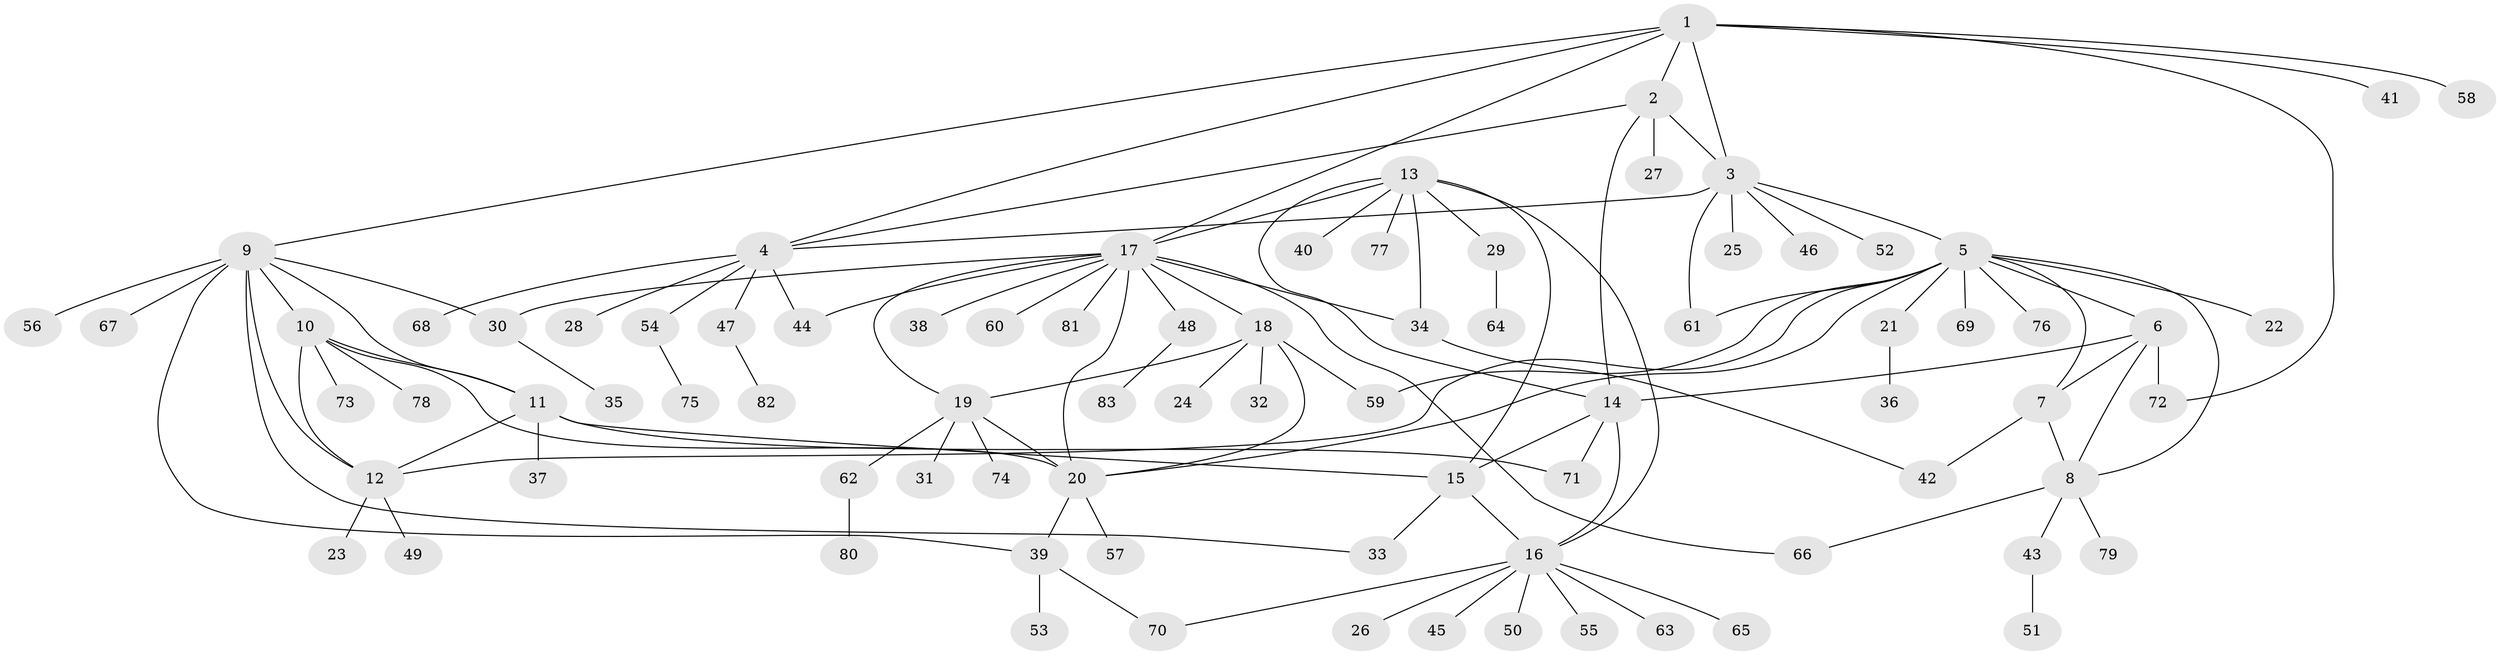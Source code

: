 // Generated by graph-tools (version 1.1) at 2025/37/03/09/25 02:37:24]
// undirected, 83 vertices, 115 edges
graph export_dot {
graph [start="1"]
  node [color=gray90,style=filled];
  1;
  2;
  3;
  4;
  5;
  6;
  7;
  8;
  9;
  10;
  11;
  12;
  13;
  14;
  15;
  16;
  17;
  18;
  19;
  20;
  21;
  22;
  23;
  24;
  25;
  26;
  27;
  28;
  29;
  30;
  31;
  32;
  33;
  34;
  35;
  36;
  37;
  38;
  39;
  40;
  41;
  42;
  43;
  44;
  45;
  46;
  47;
  48;
  49;
  50;
  51;
  52;
  53;
  54;
  55;
  56;
  57;
  58;
  59;
  60;
  61;
  62;
  63;
  64;
  65;
  66;
  67;
  68;
  69;
  70;
  71;
  72;
  73;
  74;
  75;
  76;
  77;
  78;
  79;
  80;
  81;
  82;
  83;
  1 -- 2;
  1 -- 3;
  1 -- 4;
  1 -- 9;
  1 -- 17;
  1 -- 41;
  1 -- 58;
  1 -- 72;
  2 -- 3;
  2 -- 4;
  2 -- 14;
  2 -- 27;
  3 -- 4;
  3 -- 5;
  3 -- 25;
  3 -- 46;
  3 -- 52;
  3 -- 61;
  4 -- 28;
  4 -- 44;
  4 -- 47;
  4 -- 54;
  4 -- 68;
  5 -- 6;
  5 -- 7;
  5 -- 8;
  5 -- 12;
  5 -- 20;
  5 -- 21;
  5 -- 22;
  5 -- 59;
  5 -- 61;
  5 -- 69;
  5 -- 76;
  6 -- 7;
  6 -- 8;
  6 -- 14;
  6 -- 72;
  7 -- 8;
  7 -- 42;
  8 -- 43;
  8 -- 66;
  8 -- 79;
  9 -- 10;
  9 -- 11;
  9 -- 12;
  9 -- 30;
  9 -- 33;
  9 -- 39;
  9 -- 56;
  9 -- 67;
  10 -- 11;
  10 -- 12;
  10 -- 20;
  10 -- 73;
  10 -- 78;
  11 -- 12;
  11 -- 15;
  11 -- 37;
  11 -- 71;
  12 -- 23;
  12 -- 49;
  13 -- 14;
  13 -- 15;
  13 -- 16;
  13 -- 17;
  13 -- 29;
  13 -- 34;
  13 -- 40;
  13 -- 77;
  14 -- 15;
  14 -- 16;
  14 -- 71;
  15 -- 16;
  15 -- 33;
  16 -- 26;
  16 -- 45;
  16 -- 50;
  16 -- 55;
  16 -- 63;
  16 -- 65;
  16 -- 70;
  17 -- 18;
  17 -- 19;
  17 -- 20;
  17 -- 30;
  17 -- 34;
  17 -- 38;
  17 -- 44;
  17 -- 48;
  17 -- 60;
  17 -- 66;
  17 -- 81;
  18 -- 19;
  18 -- 20;
  18 -- 24;
  18 -- 32;
  18 -- 59;
  19 -- 20;
  19 -- 31;
  19 -- 62;
  19 -- 74;
  20 -- 39;
  20 -- 57;
  21 -- 36;
  29 -- 64;
  30 -- 35;
  34 -- 42;
  39 -- 53;
  39 -- 70;
  43 -- 51;
  47 -- 82;
  48 -- 83;
  54 -- 75;
  62 -- 80;
}

